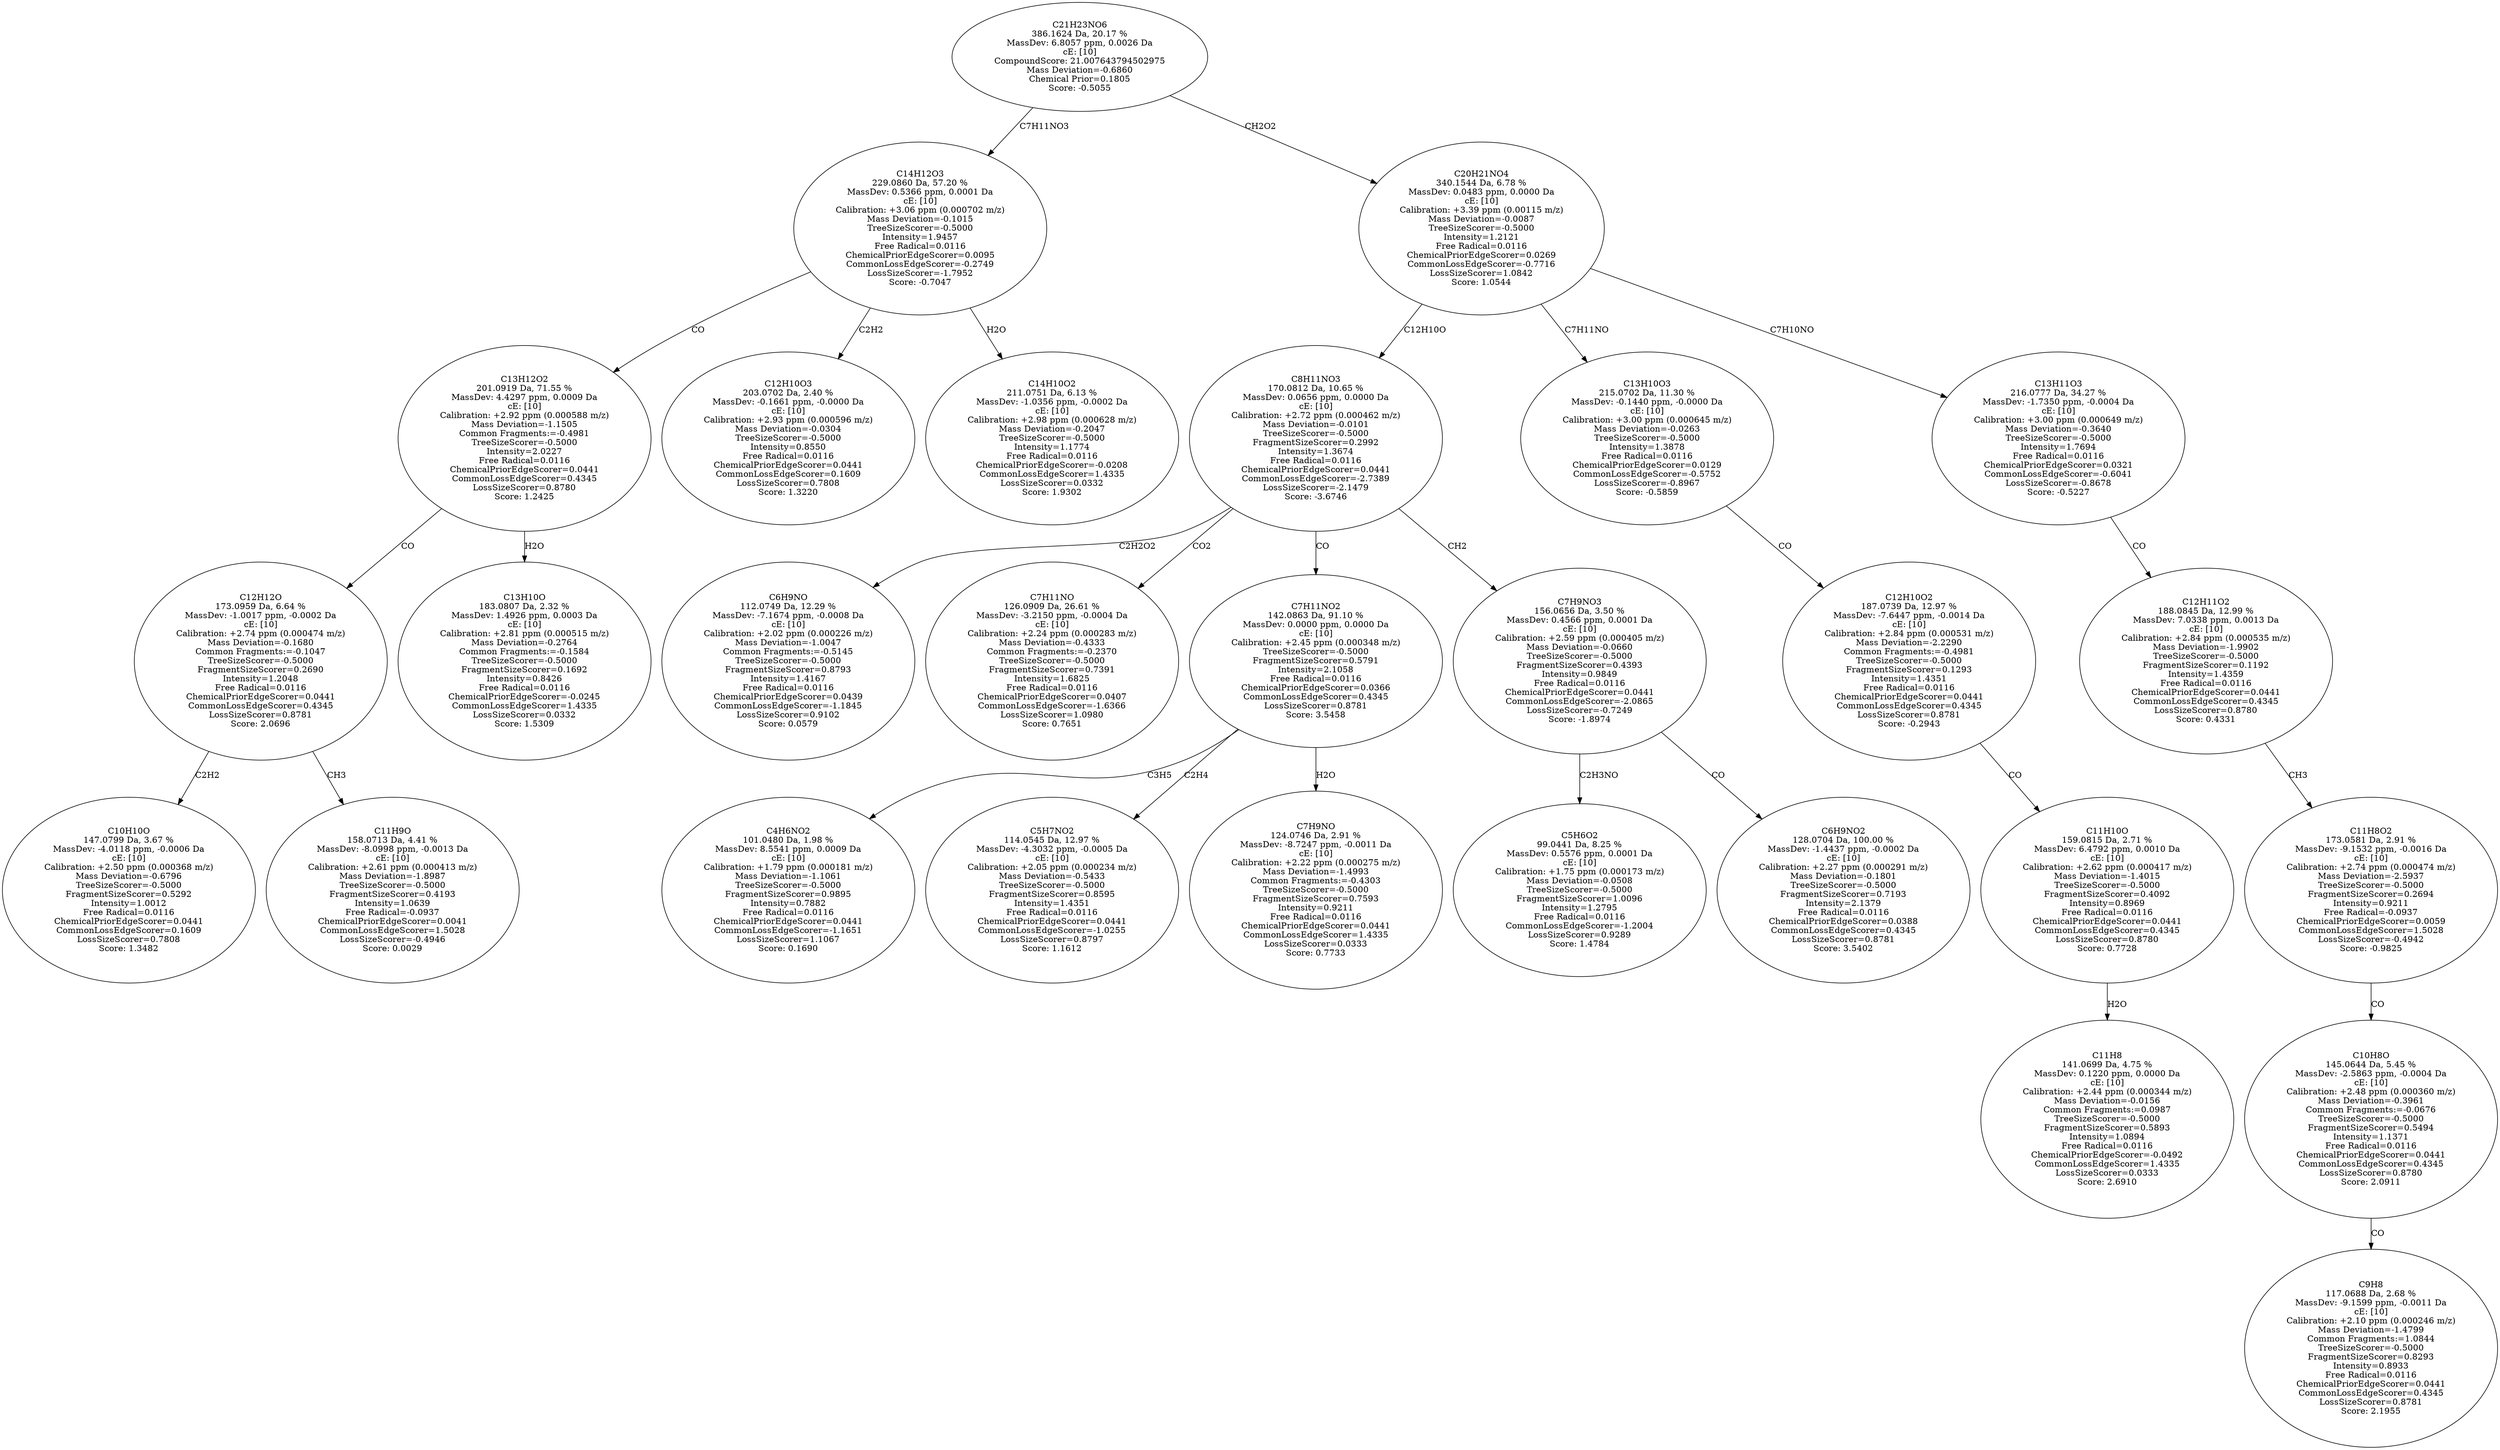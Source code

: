 strict digraph {
v1 [label="C10H10O\n147.0799 Da, 3.67 %\nMassDev: -4.0118 ppm, -0.0006 Da\ncE: [10]\nCalibration: +2.50 ppm (0.000368 m/z)\nMass Deviation=-0.6796\nTreeSizeScorer=-0.5000\nFragmentSizeScorer=0.5292\nIntensity=1.0012\nFree Radical=0.0116\nChemicalPriorEdgeScorer=0.0441\nCommonLossEdgeScorer=0.1609\nLossSizeScorer=0.7808\nScore: 1.3482"];
v2 [label="C11H9O\n158.0713 Da, 4.41 %\nMassDev: -8.0998 ppm, -0.0013 Da\ncE: [10]\nCalibration: +2.61 ppm (0.000413 m/z)\nMass Deviation=-1.8987\nTreeSizeScorer=-0.5000\nFragmentSizeScorer=0.4193\nIntensity=1.0639\nFree Radical=-0.0937\nChemicalPriorEdgeScorer=0.0041\nCommonLossEdgeScorer=1.5028\nLossSizeScorer=-0.4946\nScore: 0.0029"];
v3 [label="C12H12O\n173.0959 Da, 6.64 %\nMassDev: -1.0017 ppm, -0.0002 Da\ncE: [10]\nCalibration: +2.74 ppm (0.000474 m/z)\nMass Deviation=-0.1680\nCommon Fragments:=-0.1047\nTreeSizeScorer=-0.5000\nFragmentSizeScorer=0.2690\nIntensity=1.2048\nFree Radical=0.0116\nChemicalPriorEdgeScorer=0.0441\nCommonLossEdgeScorer=0.4345\nLossSizeScorer=0.8781\nScore: 2.0696"];
v4 [label="C13H10O\n183.0807 Da, 2.32 %\nMassDev: 1.4926 ppm, 0.0003 Da\ncE: [10]\nCalibration: +2.81 ppm (0.000515 m/z)\nMass Deviation=-0.2764\nCommon Fragments:=-0.1584\nTreeSizeScorer=-0.5000\nFragmentSizeScorer=0.1692\nIntensity=0.8426\nFree Radical=0.0116\nChemicalPriorEdgeScorer=-0.0245\nCommonLossEdgeScorer=1.4335\nLossSizeScorer=0.0332\nScore: 1.5309"];
v5 [label="C13H12O2\n201.0919 Da, 71.55 %\nMassDev: 4.4297 ppm, 0.0009 Da\ncE: [10]\nCalibration: +2.92 ppm (0.000588 m/z)\nMass Deviation=-1.1505\nCommon Fragments:=-0.4981\nTreeSizeScorer=-0.5000\nIntensity=2.0227\nFree Radical=0.0116\nChemicalPriorEdgeScorer=0.0441\nCommonLossEdgeScorer=0.4345\nLossSizeScorer=0.8780\nScore: 1.2425"];
v6 [label="C12H10O3\n203.0702 Da, 2.40 %\nMassDev: -0.1661 ppm, -0.0000 Da\ncE: [10]\nCalibration: +2.93 ppm (0.000596 m/z)\nMass Deviation=-0.0304\nTreeSizeScorer=-0.5000\nIntensity=0.8550\nFree Radical=0.0116\nChemicalPriorEdgeScorer=0.0441\nCommonLossEdgeScorer=0.1609\nLossSizeScorer=0.7808\nScore: 1.3220"];
v7 [label="C14H10O2\n211.0751 Da, 6.13 %\nMassDev: -1.0356 ppm, -0.0002 Da\ncE: [10]\nCalibration: +2.98 ppm (0.000628 m/z)\nMass Deviation=-0.2047\nTreeSizeScorer=-0.5000\nIntensity=1.1774\nFree Radical=0.0116\nChemicalPriorEdgeScorer=-0.0208\nCommonLossEdgeScorer=1.4335\nLossSizeScorer=0.0332\nScore: 1.9302"];
v8 [label="C14H12O3\n229.0860 Da, 57.20 %\nMassDev: 0.5366 ppm, 0.0001 Da\ncE: [10]\nCalibration: +3.06 ppm (0.000702 m/z)\nMass Deviation=-0.1015\nTreeSizeScorer=-0.5000\nIntensity=1.9457\nFree Radical=0.0116\nChemicalPriorEdgeScorer=0.0095\nCommonLossEdgeScorer=-0.2749\nLossSizeScorer=-1.7952\nScore: -0.7047"];
v9 [label="C6H9NO\n112.0749 Da, 12.29 %\nMassDev: -7.1674 ppm, -0.0008 Da\ncE: [10]\nCalibration: +2.02 ppm (0.000226 m/z)\nMass Deviation=-1.0047\nCommon Fragments:=-0.5145\nTreeSizeScorer=-0.5000\nFragmentSizeScorer=0.8793\nIntensity=1.4167\nFree Radical=0.0116\nChemicalPriorEdgeScorer=0.0439\nCommonLossEdgeScorer=-1.1845\nLossSizeScorer=0.9102\nScore: 0.0579"];
v10 [label="C7H11NO\n126.0909 Da, 26.61 %\nMassDev: -3.2150 ppm, -0.0004 Da\ncE: [10]\nCalibration: +2.24 ppm (0.000283 m/z)\nMass Deviation=-0.4333\nCommon Fragments:=-0.2370\nTreeSizeScorer=-0.5000\nFragmentSizeScorer=0.7391\nIntensity=1.6825\nFree Radical=0.0116\nChemicalPriorEdgeScorer=0.0407\nCommonLossEdgeScorer=-1.6366\nLossSizeScorer=1.0980\nScore: 0.7651"];
v11 [label="C4H6NO2\n101.0480 Da, 1.98 %\nMassDev: 8.5541 ppm, 0.0009 Da\ncE: [10]\nCalibration: +1.79 ppm (0.000181 m/z)\nMass Deviation=-1.1061\nTreeSizeScorer=-0.5000\nFragmentSizeScorer=0.9895\nIntensity=0.7882\nFree Radical=0.0116\nChemicalPriorEdgeScorer=0.0441\nCommonLossEdgeScorer=-1.1651\nLossSizeScorer=1.1067\nScore: 0.1690"];
v12 [label="C5H7NO2\n114.0545 Da, 12.97 %\nMassDev: -4.3032 ppm, -0.0005 Da\ncE: [10]\nCalibration: +2.05 ppm (0.000234 m/z)\nMass Deviation=-0.5433\nTreeSizeScorer=-0.5000\nFragmentSizeScorer=0.8595\nIntensity=1.4351\nFree Radical=0.0116\nChemicalPriorEdgeScorer=0.0441\nCommonLossEdgeScorer=-1.0255\nLossSizeScorer=0.8797\nScore: 1.1612"];
v13 [label="C7H9NO\n124.0746 Da, 2.91 %\nMassDev: -8.7247 ppm, -0.0011 Da\ncE: [10]\nCalibration: +2.22 ppm (0.000275 m/z)\nMass Deviation=-1.4993\nCommon Fragments:=-0.4303\nTreeSizeScorer=-0.5000\nFragmentSizeScorer=0.7593\nIntensity=0.9211\nFree Radical=0.0116\nChemicalPriorEdgeScorer=0.0441\nCommonLossEdgeScorer=1.4335\nLossSizeScorer=0.0333\nScore: 0.7733"];
v14 [label="C7H11NO2\n142.0863 Da, 91.10 %\nMassDev: 0.0000 ppm, 0.0000 Da\ncE: [10]\nCalibration: +2.45 ppm (0.000348 m/z)\nTreeSizeScorer=-0.5000\nFragmentSizeScorer=0.5791\nIntensity=2.1058\nFree Radical=0.0116\nChemicalPriorEdgeScorer=0.0366\nCommonLossEdgeScorer=0.4345\nLossSizeScorer=0.8781\nScore: 3.5458"];
v15 [label="C5H6O2\n99.0441 Da, 8.25 %\nMassDev: 0.5576 ppm, 0.0001 Da\ncE: [10]\nCalibration: +1.75 ppm (0.000173 m/z)\nMass Deviation=-0.0508\nTreeSizeScorer=-0.5000\nFragmentSizeScorer=1.0096\nIntensity=1.2795\nFree Radical=0.0116\nCommonLossEdgeScorer=-1.2004\nLossSizeScorer=0.9289\nScore: 1.4784"];
v16 [label="C6H9NO2\n128.0704 Da, 100.00 %\nMassDev: -1.4437 ppm, -0.0002 Da\ncE: [10]\nCalibration: +2.27 ppm (0.000291 m/z)\nMass Deviation=-0.1801\nTreeSizeScorer=-0.5000\nFragmentSizeScorer=0.7193\nIntensity=2.1379\nFree Radical=0.0116\nChemicalPriorEdgeScorer=0.0388\nCommonLossEdgeScorer=0.4345\nLossSizeScorer=0.8781\nScore: 3.5402"];
v17 [label="C7H9NO3\n156.0656 Da, 3.50 %\nMassDev: 0.4566 ppm, 0.0001 Da\ncE: [10]\nCalibration: +2.59 ppm (0.000405 m/z)\nMass Deviation=-0.0660\nTreeSizeScorer=-0.5000\nFragmentSizeScorer=0.4393\nIntensity=0.9849\nFree Radical=0.0116\nChemicalPriorEdgeScorer=0.0441\nCommonLossEdgeScorer=-2.0865\nLossSizeScorer=-0.7249\nScore: -1.8974"];
v18 [label="C8H11NO3\n170.0812 Da, 10.65 %\nMassDev: 0.0656 ppm, 0.0000 Da\ncE: [10]\nCalibration: +2.72 ppm (0.000462 m/z)\nMass Deviation=-0.0101\nTreeSizeScorer=-0.5000\nFragmentSizeScorer=0.2992\nIntensity=1.3674\nFree Radical=0.0116\nChemicalPriorEdgeScorer=0.0441\nCommonLossEdgeScorer=-2.7389\nLossSizeScorer=-2.1479\nScore: -3.6746"];
v19 [label="C11H8\n141.0699 Da, 4.75 %\nMassDev: 0.1220 ppm, 0.0000 Da\ncE: [10]\nCalibration: +2.44 ppm (0.000344 m/z)\nMass Deviation=-0.0156\nCommon Fragments:=0.0987\nTreeSizeScorer=-0.5000\nFragmentSizeScorer=0.5893\nIntensity=1.0894\nFree Radical=0.0116\nChemicalPriorEdgeScorer=-0.0492\nCommonLossEdgeScorer=1.4335\nLossSizeScorer=0.0333\nScore: 2.6910"];
v20 [label="C11H10O\n159.0815 Da, 2.71 %\nMassDev: 6.4792 ppm, 0.0010 Da\ncE: [10]\nCalibration: +2.62 ppm (0.000417 m/z)\nMass Deviation=-1.4015\nTreeSizeScorer=-0.5000\nFragmentSizeScorer=0.4092\nIntensity=0.8969\nFree Radical=0.0116\nChemicalPriorEdgeScorer=0.0441\nCommonLossEdgeScorer=0.4345\nLossSizeScorer=0.8780\nScore: 0.7728"];
v21 [label="C12H10O2\n187.0739 Da, 12.97 %\nMassDev: -7.6447 ppm, -0.0014 Da\ncE: [10]\nCalibration: +2.84 ppm (0.000531 m/z)\nMass Deviation=-2.2290\nCommon Fragments:=-0.4981\nTreeSizeScorer=-0.5000\nFragmentSizeScorer=0.1293\nIntensity=1.4351\nFree Radical=0.0116\nChemicalPriorEdgeScorer=0.0441\nCommonLossEdgeScorer=0.4345\nLossSizeScorer=0.8781\nScore: -0.2943"];
v22 [label="C13H10O3\n215.0702 Da, 11.30 %\nMassDev: -0.1440 ppm, -0.0000 Da\ncE: [10]\nCalibration: +3.00 ppm (0.000645 m/z)\nMass Deviation=-0.0263\nTreeSizeScorer=-0.5000\nIntensity=1.3878\nFree Radical=0.0116\nChemicalPriorEdgeScorer=0.0129\nCommonLossEdgeScorer=-0.5752\nLossSizeScorer=-0.8967\nScore: -0.5859"];
v23 [label="C9H8\n117.0688 Da, 2.68 %\nMassDev: -9.1599 ppm, -0.0011 Da\ncE: [10]\nCalibration: +2.10 ppm (0.000246 m/z)\nMass Deviation=-1.4799\nCommon Fragments:=1.0844\nTreeSizeScorer=-0.5000\nFragmentSizeScorer=0.8293\nIntensity=0.8933\nFree Radical=0.0116\nChemicalPriorEdgeScorer=0.0441\nCommonLossEdgeScorer=0.4345\nLossSizeScorer=0.8781\nScore: 2.1955"];
v24 [label="C10H8O\n145.0644 Da, 5.45 %\nMassDev: -2.5863 ppm, -0.0004 Da\ncE: [10]\nCalibration: +2.48 ppm (0.000360 m/z)\nMass Deviation=-0.3961\nCommon Fragments:=-0.0676\nTreeSizeScorer=-0.5000\nFragmentSizeScorer=0.5494\nIntensity=1.1371\nFree Radical=0.0116\nChemicalPriorEdgeScorer=0.0441\nCommonLossEdgeScorer=0.4345\nLossSizeScorer=0.8780\nScore: 2.0911"];
v25 [label="C11H8O2\n173.0581 Da, 2.91 %\nMassDev: -9.1532 ppm, -0.0016 Da\ncE: [10]\nCalibration: +2.74 ppm (0.000474 m/z)\nMass Deviation=-2.5937\nTreeSizeScorer=-0.5000\nFragmentSizeScorer=0.2694\nIntensity=0.9211\nFree Radical=-0.0937\nChemicalPriorEdgeScorer=0.0059\nCommonLossEdgeScorer=1.5028\nLossSizeScorer=-0.4942\nScore: -0.9825"];
v26 [label="C12H11O2\n188.0845 Da, 12.99 %\nMassDev: 7.0338 ppm, 0.0013 Da\ncE: [10]\nCalibration: +2.84 ppm (0.000535 m/z)\nMass Deviation=-1.9902\nTreeSizeScorer=-0.5000\nFragmentSizeScorer=0.1192\nIntensity=1.4359\nFree Radical=0.0116\nChemicalPriorEdgeScorer=0.0441\nCommonLossEdgeScorer=0.4345\nLossSizeScorer=0.8780\nScore: 0.4331"];
v27 [label="C13H11O3\n216.0777 Da, 34.27 %\nMassDev: -1.7350 ppm, -0.0004 Da\ncE: [10]\nCalibration: +3.00 ppm (0.000649 m/z)\nMass Deviation=-0.3640\nTreeSizeScorer=-0.5000\nIntensity=1.7694\nFree Radical=0.0116\nChemicalPriorEdgeScorer=0.0321\nCommonLossEdgeScorer=-0.6041\nLossSizeScorer=-0.8678\nScore: -0.5227"];
v28 [label="C20H21NO4\n340.1544 Da, 6.78 %\nMassDev: 0.0483 ppm, 0.0000 Da\ncE: [10]\nCalibration: +3.39 ppm (0.00115 m/z)\nMass Deviation=-0.0087\nTreeSizeScorer=-0.5000\nIntensity=1.2121\nFree Radical=0.0116\nChemicalPriorEdgeScorer=0.0269\nCommonLossEdgeScorer=-0.7716\nLossSizeScorer=1.0842\nScore: 1.0544"];
v29 [label="C21H23NO6\n386.1624 Da, 20.17 %\nMassDev: 6.8057 ppm, 0.0026 Da\ncE: [10]\nCompoundScore: 21.007643794502975\nMass Deviation=-0.6860\nChemical Prior=0.1805\nScore: -0.5055"];
v3 -> v1 [label="C2H2"];
v3 -> v2 [label="CH3"];
v5 -> v3 [label="CO"];
v5 -> v4 [label="H2O"];
v8 -> v5 [label="CO"];
v8 -> v6 [label="C2H2"];
v8 -> v7 [label="H2O"];
v29 -> v8 [label="C7H11NO3"];
v18 -> v9 [label="C2H2O2"];
v18 -> v10 [label="CO2"];
v14 -> v11 [label="C3H5"];
v14 -> v12 [label="C2H4"];
v14 -> v13 [label="H2O"];
v18 -> v14 [label="CO"];
v17 -> v15 [label="C2H3NO"];
v17 -> v16 [label="CO"];
v18 -> v17 [label="CH2"];
v28 -> v18 [label="C12H10O"];
v20 -> v19 [label="H2O"];
v21 -> v20 [label="CO"];
v22 -> v21 [label="CO"];
v28 -> v22 [label="C7H11NO"];
v24 -> v23 [label="CO"];
v25 -> v24 [label="CO"];
v26 -> v25 [label="CH3"];
v27 -> v26 [label="CO"];
v28 -> v27 [label="C7H10NO"];
v29 -> v28 [label="CH2O2"];
}